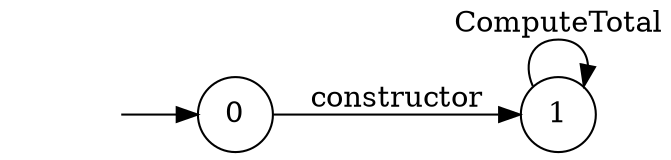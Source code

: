 digraph "Dapp-Automata-data/fuzzer/testnetdata-model-rq1-fix/DefectiveComponentCounter/FSM-0" {
	graph [rankdir=LR]
	"" [label="" shape=plaintext]
	0 [label=0 shape=circle]
	1 [label=1 shape=circle]
	"" -> 0 [label=""]
	0 -> 1 [label=constructor]
	1 -> 1 [label=ComputeTotal]
}
